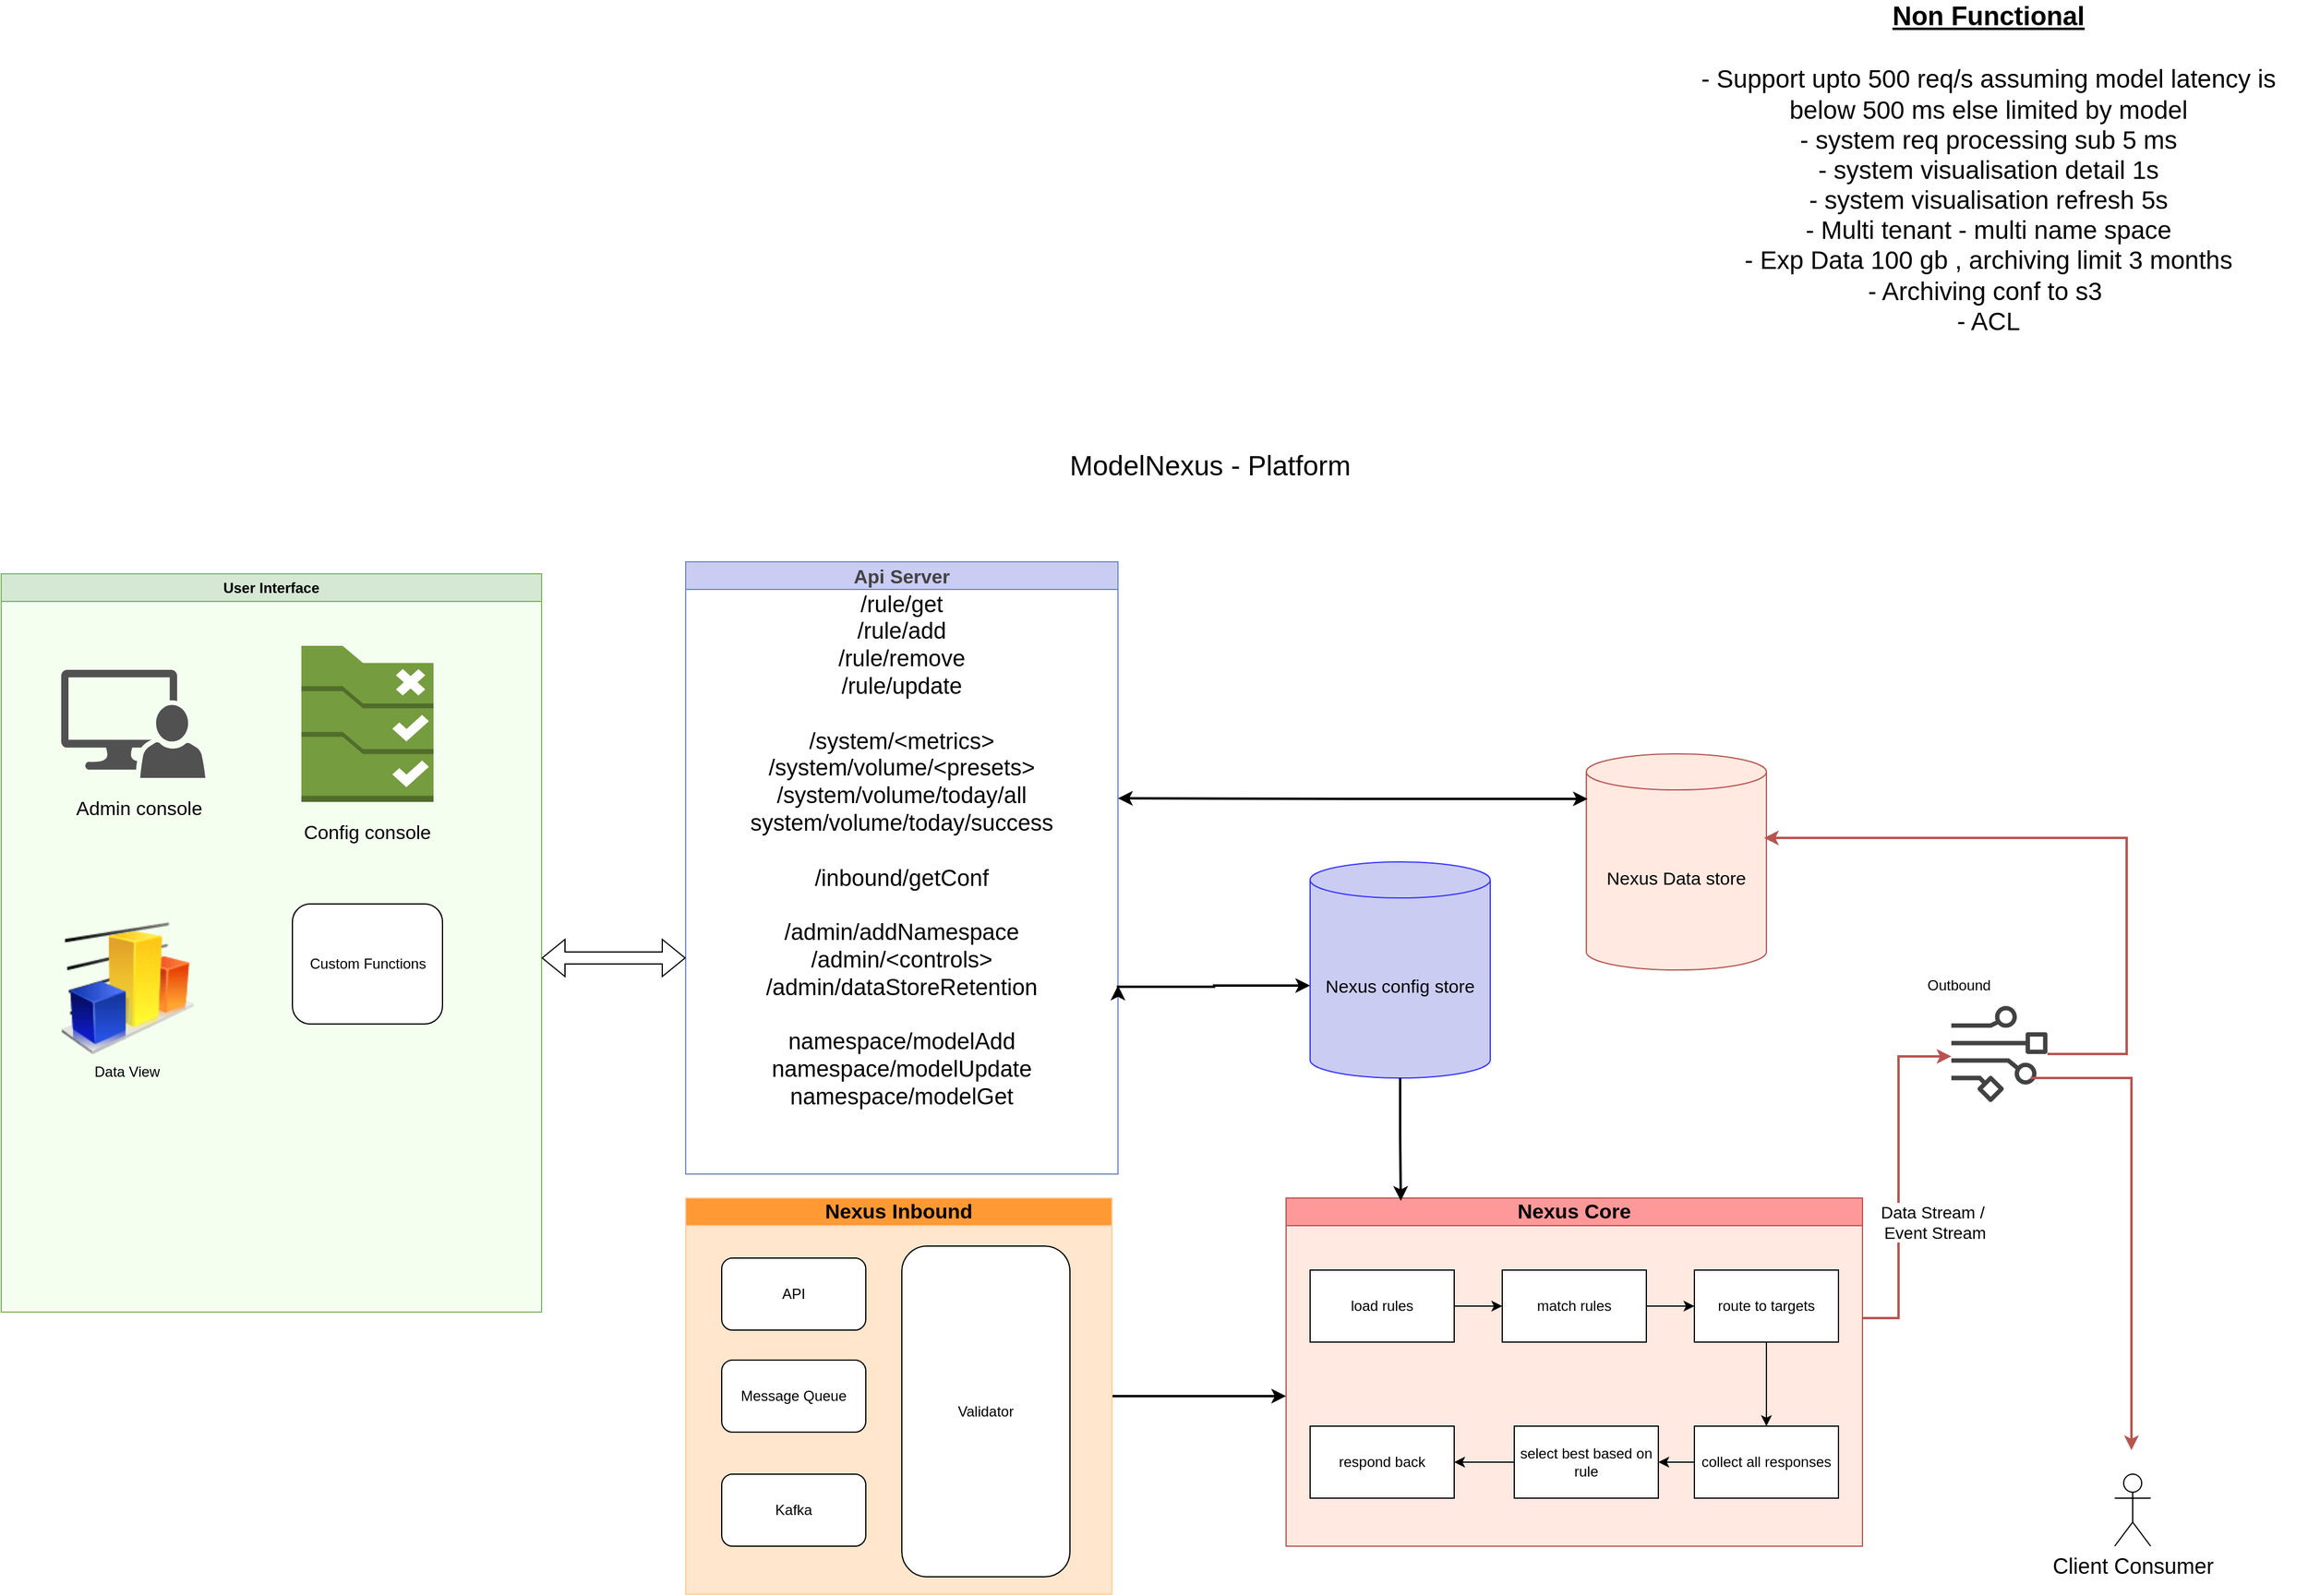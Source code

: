 <mxfile version="24.7.7">
  <diagram name="Page-1" id="GuJsaFXCf7rbCacDJFg-">
    <mxGraphModel dx="2058" dy="2174" grid="1" gridSize="10" guides="1" tooltips="1" connect="1" arrows="1" fold="1" page="1" pageScale="1" pageWidth="827" pageHeight="1169" math="0" shadow="0">
      <root>
        <mxCell id="0" />
        <mxCell id="1" parent="0" />
        <mxCell id="SCZvKBO57X7So9eVnbbf-1" value="&lt;font style=&quot;font-size: 23px;&quot;&gt;ModelNexus - Platform&amp;nbsp;&lt;/font&gt;" style="text;html=1;align=center;verticalAlign=middle;whiteSpace=wrap;rounded=0;" parent="1" vertex="1">
          <mxGeometry x="880" y="-190" width="320" height="140" as="geometry" />
        </mxCell>
        <mxCell id="SCZvKBO57X7So9eVnbbf-6" value="&lt;font style=&quot;font-size: 17px;&quot;&gt;Nexus Core&lt;/font&gt;" style="swimlane;whiteSpace=wrap;html=1;fillColor=#FF9999;strokeColor=#b85450;swimlaneFillColor=#FFE9E0;" parent="1" vertex="1">
          <mxGeometry x="1100" y="490" width="480" height="290" as="geometry" />
        </mxCell>
        <mxCell id="SCZvKBO57X7So9eVnbbf-15" style="edgeStyle=orthogonalEdgeStyle;rounded=0;orthogonalLoop=1;jettySize=auto;html=1;exitX=1;exitY=0.5;exitDx=0;exitDy=0;entryX=0;entryY=0.5;entryDx=0;entryDy=0;" parent="SCZvKBO57X7So9eVnbbf-6" source="SCZvKBO57X7So9eVnbbf-7" target="SCZvKBO57X7So9eVnbbf-8" edge="1">
          <mxGeometry relative="1" as="geometry" />
        </mxCell>
        <mxCell id="SCZvKBO57X7So9eVnbbf-7" value="load rules" style="rounded=0;whiteSpace=wrap;html=1;" parent="SCZvKBO57X7So9eVnbbf-6" vertex="1">
          <mxGeometry x="20" y="60" width="120" height="60" as="geometry" />
        </mxCell>
        <mxCell id="SCZvKBO57X7So9eVnbbf-16" style="edgeStyle=orthogonalEdgeStyle;rounded=0;orthogonalLoop=1;jettySize=auto;html=1;exitX=1;exitY=0.5;exitDx=0;exitDy=0;entryX=0;entryY=0.5;entryDx=0;entryDy=0;" parent="SCZvKBO57X7So9eVnbbf-6" source="SCZvKBO57X7So9eVnbbf-8" target="SCZvKBO57X7So9eVnbbf-9" edge="1">
          <mxGeometry relative="1" as="geometry" />
        </mxCell>
        <mxCell id="SCZvKBO57X7So9eVnbbf-8" value="match rules" style="rounded=0;whiteSpace=wrap;html=1;" parent="SCZvKBO57X7So9eVnbbf-6" vertex="1">
          <mxGeometry x="180" y="60" width="120" height="60" as="geometry" />
        </mxCell>
        <mxCell id="SCZvKBO57X7So9eVnbbf-19" style="edgeStyle=orthogonalEdgeStyle;rounded=0;orthogonalLoop=1;jettySize=auto;html=1;exitX=0.5;exitY=1;exitDx=0;exitDy=0;entryX=0.5;entryY=0;entryDx=0;entryDy=0;" parent="SCZvKBO57X7So9eVnbbf-6" source="SCZvKBO57X7So9eVnbbf-9" target="SCZvKBO57X7So9eVnbbf-14" edge="1">
          <mxGeometry relative="1" as="geometry" />
        </mxCell>
        <mxCell id="SCZvKBO57X7So9eVnbbf-9" value="route to targets" style="rounded=0;whiteSpace=wrap;html=1;" parent="SCZvKBO57X7So9eVnbbf-6" vertex="1">
          <mxGeometry x="340" y="60" width="120" height="60" as="geometry" />
        </mxCell>
        <mxCell id="SCZvKBO57X7So9eVnbbf-39" style="edgeStyle=orthogonalEdgeStyle;rounded=0;orthogonalLoop=1;jettySize=auto;html=1;exitX=0;exitY=0.5;exitDx=0;exitDy=0;entryX=1;entryY=0.5;entryDx=0;entryDy=0;" parent="SCZvKBO57X7So9eVnbbf-6" source="SCZvKBO57X7So9eVnbbf-14" target="SCZvKBO57X7So9eVnbbf-28" edge="1">
          <mxGeometry relative="1" as="geometry" />
        </mxCell>
        <mxCell id="SCZvKBO57X7So9eVnbbf-14" value="collect all responses" style="rounded=0;whiteSpace=wrap;html=1;" parent="SCZvKBO57X7So9eVnbbf-6" vertex="1">
          <mxGeometry x="340" y="190" width="120" height="60" as="geometry" />
        </mxCell>
        <mxCell id="SCZvKBO57X7So9eVnbbf-40" style="edgeStyle=orthogonalEdgeStyle;rounded=0;orthogonalLoop=1;jettySize=auto;html=1;exitX=0;exitY=0.5;exitDx=0;exitDy=0;entryX=1;entryY=0.5;entryDx=0;entryDy=0;" parent="SCZvKBO57X7So9eVnbbf-6" source="SCZvKBO57X7So9eVnbbf-28" target="SCZvKBO57X7So9eVnbbf-38" edge="1">
          <mxGeometry relative="1" as="geometry" />
        </mxCell>
        <mxCell id="SCZvKBO57X7So9eVnbbf-28" value="select best based on rule" style="rounded=0;whiteSpace=wrap;html=1;" parent="SCZvKBO57X7So9eVnbbf-6" vertex="1">
          <mxGeometry x="190" y="190" width="120" height="60" as="geometry" />
        </mxCell>
        <mxCell id="SCZvKBO57X7So9eVnbbf-38" value="respond back" style="rounded=0;whiteSpace=wrap;html=1;" parent="SCZvKBO57X7So9eVnbbf-6" vertex="1">
          <mxGeometry x="20" y="190" width="120" height="60" as="geometry" />
        </mxCell>
        <mxCell id="SCZvKBO57X7So9eVnbbf-41" value="&lt;font style=&quot;font-size: 15px;&quot;&gt;Nexus config store&lt;/font&gt;" style="shape=cylinder3;whiteSpace=wrap;html=1;boundedLbl=1;backgroundOutline=1;size=15;fillColor=#CBCCF2;strokeColor=#3333FF;" parent="1" vertex="1">
          <mxGeometry x="1120" y="210" width="150" height="180" as="geometry" />
        </mxCell>
        <mxCell id="SCZvKBO57X7So9eVnbbf-42" value="&lt;font color=&quot;#424242&quot; style=&quot;font-size: 16px;&quot;&gt;Api Server&lt;/font&gt;" style="swimlane;whiteSpace=wrap;html=1;fillColor=#CBCCF2;strokeColor=#6c8ebf;" parent="1" vertex="1">
          <mxGeometry x="600" y="-40" width="360" height="510" as="geometry" />
        </mxCell>
        <mxCell id="5m-fN42RZaUffiaMogSR-8" value="&lt;div&gt;&lt;span style=&quot;font-size: 19px;&quot;&gt;&lt;br&gt;&lt;/span&gt;&lt;/div&gt;&lt;div&gt;&lt;span style=&quot;font-size: 19px;&quot;&gt;/rule/get&lt;/span&gt;&lt;br&gt;&lt;/div&gt;&lt;span style=&quot;font-size: 19px;&quot;&gt;/rule/add&lt;/span&gt;&lt;div&gt;&lt;span style=&quot;font-size: 19px;&quot;&gt;/rule/remove&lt;/span&gt;&lt;/div&gt;&lt;div&gt;&lt;span style=&quot;font-size: 19px;&quot;&gt;/rule/update&lt;/span&gt;&lt;/div&gt;&lt;div&gt;&lt;span style=&quot;font-size: 19px;&quot;&gt;&lt;br&gt;&lt;/span&gt;&lt;/div&gt;&lt;div&gt;&lt;span style=&quot;font-size: 19px;&quot;&gt;/system/&amp;lt;metrics&amp;gt;&lt;/span&gt;&lt;/div&gt;&lt;div&gt;&lt;span style=&quot;font-size: 19px;&quot;&gt;/system/volume/&amp;lt;presets&amp;gt;&lt;/span&gt;&lt;/div&gt;&lt;div&gt;&lt;span style=&quot;font-size: 19px;&quot;&gt;/system/volume/today/all&lt;/span&gt;&lt;/div&gt;&lt;div&gt;&lt;span style=&quot;font-size: 19px;&quot;&gt;system/volume/today/success&lt;/span&gt;&lt;/div&gt;&lt;div&gt;&lt;span style=&quot;font-size: 19px;&quot;&gt;&lt;br&gt;&lt;/span&gt;&lt;/div&gt;&lt;div&gt;&lt;span style=&quot;font-size: 19px;&quot;&gt;/inbound/getConf&lt;/span&gt;&lt;/div&gt;&lt;div&gt;&lt;span style=&quot;font-size: 19px;&quot;&gt;&lt;br&gt;&lt;/span&gt;&lt;/div&gt;&lt;div&gt;&lt;span style=&quot;font-size: 19px;&quot;&gt;/admin/addNamespace&lt;/span&gt;&lt;/div&gt;&lt;div&gt;&lt;span style=&quot;font-size: 19px;&quot;&gt;/admin/&amp;lt;controls&amp;gt;&lt;/span&gt;&lt;/div&gt;&lt;div&gt;&lt;span style=&quot;font-size: 19px;&quot;&gt;/admin/dataStoreRetention&lt;/span&gt;&lt;/div&gt;&lt;div&gt;&lt;span style=&quot;font-size: 19px;&quot;&gt;&lt;br&gt;&lt;/span&gt;&lt;/div&gt;&lt;div&gt;&lt;span style=&quot;font-size: 19px;&quot;&gt;namespace/modelAdd&lt;/span&gt;&lt;/div&gt;&lt;div&gt;&lt;span style=&quot;font-size: 19px;&quot;&gt;namespace/modelUpdate&lt;/span&gt;&lt;/div&gt;&lt;div&gt;&lt;span style=&quot;font-size: 19px;&quot;&gt;namespace/modelGet&lt;/span&gt;&lt;/div&gt;&lt;div&gt;&lt;span style=&quot;font-size: 19px;&quot;&gt;&lt;br&gt;&lt;/span&gt;&lt;/div&gt;&lt;div&gt;&lt;br&gt;&lt;/div&gt;&lt;div&gt;&lt;br&gt;&lt;/div&gt;" style="text;html=1;align=center;verticalAlign=middle;whiteSpace=wrap;rounded=0;" vertex="1" parent="SCZvKBO57X7So9eVnbbf-42">
          <mxGeometry x="75" y="150" width="210" height="210" as="geometry" />
        </mxCell>
        <mxCell id="SCZvKBO57X7So9eVnbbf-51" style="edgeStyle=orthogonalEdgeStyle;rounded=0;orthogonalLoop=1;jettySize=auto;html=1;strokeWidth=2;" parent="1" source="SCZvKBO57X7So9eVnbbf-47" edge="1">
          <mxGeometry relative="1" as="geometry">
            <mxPoint x="1100" y="655" as="targetPoint" />
          </mxGeometry>
        </mxCell>
        <mxCell id="SCZvKBO57X7So9eVnbbf-47" value="&lt;font style=&quot;font-size: 17px;&quot;&gt;Nexus Inbound&lt;/font&gt;" style="swimlane;whiteSpace=wrap;html=1;fillColor=#FF9933;strokeColor=#FFCC99;swimlaneFillColor=#FFE6CC;" parent="1" vertex="1">
          <mxGeometry x="600" y="490" width="355" height="330" as="geometry" />
        </mxCell>
        <mxCell id="SCZvKBO57X7So9eVnbbf-48" value="API" style="rounded=1;whiteSpace=wrap;html=1;" parent="SCZvKBO57X7So9eVnbbf-47" vertex="1">
          <mxGeometry x="30" y="50" width="120" height="60" as="geometry" />
        </mxCell>
        <mxCell id="SCZvKBO57X7So9eVnbbf-49" value="Message Queue" style="rounded=1;whiteSpace=wrap;html=1;" parent="SCZvKBO57X7So9eVnbbf-47" vertex="1">
          <mxGeometry x="30" y="135" width="120" height="60" as="geometry" />
        </mxCell>
        <mxCell id="SCZvKBO57X7So9eVnbbf-50" value="Kafka" style="rounded=1;whiteSpace=wrap;html=1;" parent="SCZvKBO57X7So9eVnbbf-47" vertex="1">
          <mxGeometry x="30" y="230" width="120" height="60" as="geometry" />
        </mxCell>
        <mxCell id="SCZvKBO57X7So9eVnbbf-56" value="Validator" style="rounded=1;whiteSpace=wrap;html=1;rotation=0;" parent="SCZvKBO57X7So9eVnbbf-47" vertex="1">
          <mxGeometry x="180" y="40" width="140" height="275.5" as="geometry" />
        </mxCell>
        <mxCell id="SCZvKBO57X7So9eVnbbf-52" value="&lt;font style=&quot;font-size: 15px;&quot;&gt;Nexus Data store&lt;/font&gt;" style="shape=cylinder3;whiteSpace=wrap;html=1;boundedLbl=1;backgroundOutline=1;size=15;fillColor=#FFE9E0;strokeColor=#b85450;" parent="1" vertex="1">
          <mxGeometry x="1350" y="120" width="150" height="180" as="geometry" />
        </mxCell>
        <mxCell id="SCZvKBO57X7So9eVnbbf-61" style="edgeStyle=orthogonalEdgeStyle;rounded=0;orthogonalLoop=1;jettySize=auto;html=1;startArrow=classic;startFill=1;strokeWidth=2;" parent="1" edge="1">
          <mxGeometry relative="1" as="geometry">
            <mxPoint x="960" y="313" as="sourcePoint" />
            <mxPoint x="1120" y="313" as="targetPoint" />
            <Array as="points">
              <mxPoint x="1040" y="314" />
            </Array>
          </mxGeometry>
        </mxCell>
        <mxCell id="SCZvKBO57X7So9eVnbbf-62" style="edgeStyle=orthogonalEdgeStyle;rounded=0;orthogonalLoop=1;jettySize=auto;html=1;entryX=0.008;entryY=0.208;entryDx=0;entryDy=0;entryPerimeter=0;startArrow=classic;startFill=1;strokeWidth=2;" parent="1" target="SCZvKBO57X7So9eVnbbf-52" edge="1">
          <mxGeometry relative="1" as="geometry">
            <mxPoint x="960" y="157" as="sourcePoint" />
          </mxGeometry>
        </mxCell>
        <mxCell id="SCZvKBO57X7So9eVnbbf-64" style="edgeStyle=orthogonalEdgeStyle;rounded=0;orthogonalLoop=1;jettySize=auto;html=1;exitX=0.5;exitY=1;exitDx=0;exitDy=0;exitPerimeter=0;entryX=0.199;entryY=0.008;entryDx=0;entryDy=0;entryPerimeter=0;strokeWidth=2;" parent="1" source="SCZvKBO57X7So9eVnbbf-41" target="SCZvKBO57X7So9eVnbbf-6" edge="1">
          <mxGeometry relative="1" as="geometry" />
        </mxCell>
        <mxCell id="SCZvKBO57X7So9eVnbbf-66" value="" style="sketch=0;outlineConnect=0;fillColor=#424242;strokeColor=#3A5431;dashed=0;verticalLabelPosition=bottom;verticalAlign=top;align=center;html=1;fontSize=12;fontStyle=0;aspect=fixed;pointerEvents=1;shape=mxgraph.aws4.data_stream;fontColor=#ffffff;" parent="1" vertex="1">
          <mxGeometry x="1654" y="330" width="80" height="80" as="geometry" />
        </mxCell>
        <mxCell id="5m-fN42RZaUffiaMogSR-2" style="edgeStyle=orthogonalEdgeStyle;rounded=0;orthogonalLoop=1;jettySize=auto;html=1;fillColor=#f8cecc;strokeColor=#b85450;strokeWidth=2;" edge="1" parent="1" target="SCZvKBO57X7So9eVnbbf-66">
          <mxGeometry relative="1" as="geometry">
            <mxPoint x="1580" y="590" as="sourcePoint" />
            <mxPoint x="1620" y="590" as="targetPoint" />
            <Array as="points">
              <mxPoint x="1610" y="590" />
              <mxPoint x="1610" y="372" />
            </Array>
          </mxGeometry>
        </mxCell>
        <mxCell id="5m-fN42RZaUffiaMogSR-3" value="&lt;font style=&quot;font-size: 14px;&quot;&gt;Data Stream /&amp;nbsp;&lt;/font&gt;&lt;div style=&quot;font-size: 14px;&quot;&gt;&lt;font style=&quot;font-size: 14px;&quot;&gt;Event Stream&lt;/font&gt;&lt;/div&gt;" style="edgeLabel;html=1;align=center;verticalAlign=middle;resizable=0;points=[];" vertex="1" connectable="0" parent="5m-fN42RZaUffiaMogSR-2">
          <mxGeometry x="-0.616" y="1" relative="1" as="geometry">
            <mxPoint x="31" y="-54" as="offset" />
          </mxGeometry>
        </mxCell>
        <mxCell id="5m-fN42RZaUffiaMogSR-5" value="" style="endArrow=classic;html=1;rounded=0;edgeStyle=orthogonalEdgeStyle;fillColor=#f8cecc;strokeColor=#b85450;strokeWidth=2;" edge="1" parent="1" source="SCZvKBO57X7So9eVnbbf-66">
          <mxGeometry width="50" height="50" relative="1" as="geometry">
            <mxPoint x="1790" y="370" as="sourcePoint" />
            <mxPoint x="1498" y="190" as="targetPoint" />
            <Array as="points">
              <mxPoint x="1800" y="370" />
              <mxPoint x="1800" y="190" />
              <mxPoint x="1498" y="190" />
            </Array>
          </mxGeometry>
        </mxCell>
        <mxCell id="5m-fN42RZaUffiaMogSR-6" value="" style="endArrow=classic;html=1;rounded=0;edgeStyle=orthogonalEdgeStyle;fillColor=#f8cecc;strokeColor=#b85450;strokeWidth=2;exitX=0.825;exitY=0.75;exitDx=0;exitDy=0;exitPerimeter=0;" edge="1" parent="1" source="SCZvKBO57X7So9eVnbbf-66">
          <mxGeometry width="50" height="50" relative="1" as="geometry">
            <mxPoint x="1740" y="390" as="sourcePoint" />
            <mxPoint x="1804" y="700" as="targetPoint" />
            <Array as="points">
              <mxPoint x="1804" y="390" />
            </Array>
          </mxGeometry>
        </mxCell>
        <mxCell id="5m-fN42RZaUffiaMogSR-7" value="&lt;font style=&quot;font-size: 18px;&quot;&gt;Client Consumer&lt;/font&gt;" style="shape=umlActor;verticalLabelPosition=bottom;verticalAlign=top;html=1;outlineConnect=0;" vertex="1" parent="1">
          <mxGeometry x="1790" y="720" width="30" height="60" as="geometry" />
        </mxCell>
        <mxCell id="5m-fN42RZaUffiaMogSR-10" value="User Interface" style="swimlane;whiteSpace=wrap;html=1;fillColor=#d5e8d4;strokeColor=#82b366;swimlaneFillColor=#F4FFF0;" vertex="1" parent="1">
          <mxGeometry x="30" y="-30" width="450" height="615" as="geometry" />
        </mxCell>
        <mxCell id="5m-fN42RZaUffiaMogSR-14" value="" style="sketch=0;pointerEvents=1;shadow=0;dashed=0;html=1;strokeColor=none;labelPosition=center;verticalLabelPosition=bottom;verticalAlign=top;align=center;fillColor=#515151;shape=mxgraph.mscae.system_center.admin_console" vertex="1" parent="5m-fN42RZaUffiaMogSR-10">
          <mxGeometry x="50" y="80" width="120" height="90" as="geometry" />
        </mxCell>
        <mxCell id="5m-fN42RZaUffiaMogSR-15" value="" style="outlineConnect=0;dashed=0;verticalLabelPosition=bottom;verticalAlign=top;align=center;html=1;shape=mxgraph.aws3.config_rule;fillColor=#759C3E;gradientColor=none;" vertex="1" parent="5m-fN42RZaUffiaMogSR-10">
          <mxGeometry x="250" y="60" width="110" height="130" as="geometry" />
        </mxCell>
        <mxCell id="5m-fN42RZaUffiaMogSR-19" value="" style="image;html=1;image=img/lib/clip_art/finance/Graph_128x128.png" vertex="1" parent="5m-fN42RZaUffiaMogSR-10">
          <mxGeometry x="30" y="290" width="150" height="110" as="geometry" />
        </mxCell>
        <mxCell id="5m-fN42RZaUffiaMogSR-21" value="&lt;font style=&quot;font-size: 16px;&quot;&gt;Admin console&lt;/font&gt;" style="text;html=1;align=center;verticalAlign=middle;whiteSpace=wrap;rounded=0;" vertex="1" parent="5m-fN42RZaUffiaMogSR-10">
          <mxGeometry x="45" y="180" width="140" height="30" as="geometry" />
        </mxCell>
        <mxCell id="5m-fN42RZaUffiaMogSR-27" value="&lt;font style=&quot;font-size: 16px;&quot;&gt;Config console&lt;/font&gt;" style="text;html=1;align=center;verticalAlign=middle;whiteSpace=wrap;rounded=0;" vertex="1" parent="5m-fN42RZaUffiaMogSR-10">
          <mxGeometry x="235" y="200" width="140" height="30" as="geometry" />
        </mxCell>
        <mxCell id="5m-fN42RZaUffiaMogSR-28" value="Data View" style="text;html=1;align=center;verticalAlign=middle;whiteSpace=wrap;rounded=0;" vertex="1" parent="5m-fN42RZaUffiaMogSR-10">
          <mxGeometry x="75" y="400" width="60" height="30" as="geometry" />
        </mxCell>
        <mxCell id="5m-fN42RZaUffiaMogSR-31" value="Custom Functions" style="rounded=1;whiteSpace=wrap;html=1;" vertex="1" parent="5m-fN42RZaUffiaMogSR-10">
          <mxGeometry x="242.5" y="275" width="125" height="100" as="geometry" />
        </mxCell>
        <mxCell id="5m-fN42RZaUffiaMogSR-20" value="Outbound" style="text;html=1;align=center;verticalAlign=middle;resizable=0;points=[];autosize=1;strokeColor=none;fillColor=none;" vertex="1" parent="1">
          <mxGeometry x="1620" y="298" width="80" height="30" as="geometry" />
        </mxCell>
        <mxCell id="5m-fN42RZaUffiaMogSR-30" value="" style="shape=flexArrow;endArrow=classic;startArrow=classic;html=1;rounded=0;" edge="1" parent="1">
          <mxGeometry width="100" height="100" relative="1" as="geometry">
            <mxPoint x="480" y="290" as="sourcePoint" />
            <mxPoint x="600" y="290" as="targetPoint" />
          </mxGeometry>
        </mxCell>
        <mxCell id="5m-fN42RZaUffiaMogSR-32" value="&lt;font style=&quot;font-size: 22px;&quot;&gt;&lt;u&gt;&lt;b&gt;Non Functional&lt;/b&gt;&lt;/u&gt;&lt;/font&gt;&lt;div style=&quot;font-size: 21px;&quot;&gt;&lt;span style=&quot;font-size: 22px;&quot;&gt;&lt;b&gt;&lt;u&gt;&lt;br&gt;&lt;/u&gt;&lt;/b&gt;&lt;/span&gt;&lt;div style=&quot;&quot;&gt;&lt;font style=&quot;font-size: 21px;&quot;&gt;- Support upto 500 req/s assuming model latency is below 500 ms else limited by model&lt;/font&gt;&lt;/div&gt;&lt;div style=&quot;&quot;&gt;&lt;font style=&quot;font-size: 21px;&quot;&gt;- system req processing sub 5 ms&lt;/font&gt;&lt;/div&gt;&lt;div style=&quot;&quot;&gt;&lt;font style=&quot;font-size: 21px;&quot;&gt;- system visualisation detail 1s&lt;/font&gt;&lt;/div&gt;&lt;div style=&quot;&quot;&gt;&lt;font style=&quot;font-size: 21px;&quot;&gt;- system visualisation refresh 5s&lt;/font&gt;&lt;/div&gt;&lt;div style=&quot;&quot;&gt;&lt;font style=&quot;font-size: 21px;&quot;&gt;- Multi tenant - multi name space&lt;/font&gt;&lt;/div&gt;&lt;div style=&quot;&quot;&gt;&lt;font style=&quot;font-size: 21px;&quot;&gt;- Exp Data 100 gb , archiving limit 3 months&lt;/font&gt;&lt;/div&gt;&lt;div style=&quot;&quot;&gt;&lt;font style=&quot;font-size: 21px;&quot;&gt;- Archiving conf to s3&amp;nbsp;&lt;/font&gt;&lt;/div&gt;&lt;div style=&quot;&quot;&gt;&lt;font style=&quot;font-size: 21px;&quot;&gt;- ACL&lt;/font&gt;&lt;/div&gt;&lt;div style=&quot;font-size: 22px;&quot;&gt;&lt;br&gt;&lt;/div&gt;&lt;/div&gt;" style="text;html=1;align=center;verticalAlign=middle;whiteSpace=wrap;rounded=0;strokeWidth=4;" vertex="1" parent="1">
          <mxGeometry x="1420" y="-420" width="530" height="130" as="geometry" />
        </mxCell>
      </root>
    </mxGraphModel>
  </diagram>
</mxfile>
